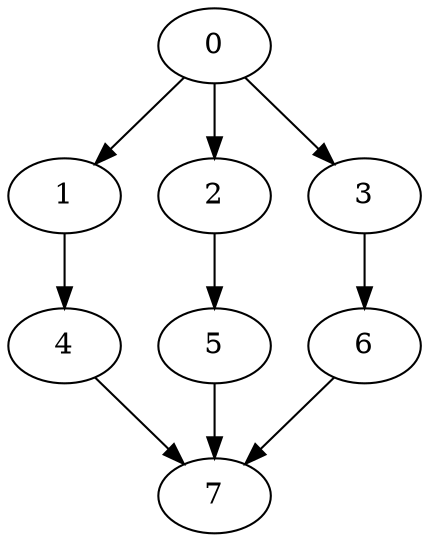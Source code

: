 digraph exampleTown {

   0;
   1;
   2;
   6;
   7;
   5;
   3;
   4;

   0 -> 3 [village=exampleVillage, name=roadOC; heightLimit =2; weight = 10; primaryType = sideStreet; secondaryType=tunnel;];
   4 -> 7 [village=exampleVillage, name=roadDG; heightLimit =10; weight = 10; primaryType = sideStreet; secondaryType=none;];
   0 -> 1 [village=exampleVillage, name = roadOA; heightLimit= 10; weight = 10; primaryType = mainStreet; secondaryType =none;];
   1 -> 4 [village=exampleVillage, name= roadAD; heightLimit = 10; weight = 10; primaryType = mainStreet; secondaryType= none;];
   2 -> 5 [village=exampleVillage, name= roadBE; heightLimit = 10; weight = 10; primaryType = sideStreet; secondaryType= none;];
   3 -> 6 [village=exampleVillage, name= roadCF; heightLimit = 10; weight = 10; primaryType = mainStreet; secondaryType= none;];
   0 -> 2 [village=exampleVillage, name=roadOB; heightLimit =2; weight = 10; primaryType = sideStreet; secondaryType=tunnel;];
   5 -> 7 [village=exampleVillage, name=roadEG; heightLimit =2; weight = 10; primaryType = sideStreet; secondaryType=tunnel;];
   6 -> 7 [village=exampleVillage, name=roadFG; heightLimit =2; weight = 10; primaryType = sideStreet; secondaryType=tunnel;];
}